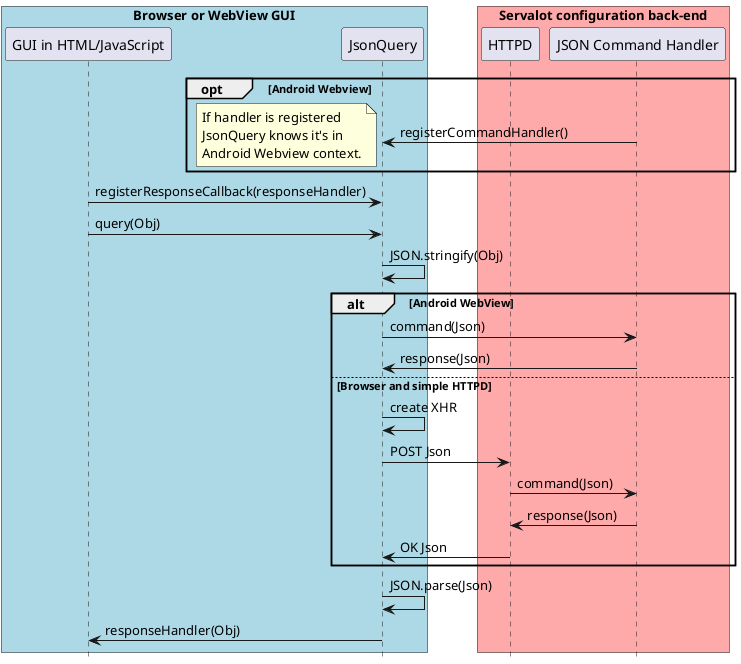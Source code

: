 @startuml
hide footbox

box "Browser or WebView GUI" #LightBlue
  participant "GUI in HTML/JavaScript" as gui
  participant JsonQuery
end box

box "Servalot configuration back-end" #FAA
  participant HTTPD
  participant "JSON Command Handler" as handler
end box

opt Android Webview
  handler -> JsonQuery: registerCommandHandler()
  note left: If handler is registered\nJsonQuery knows it's in\nAndroid Webview context.
end

gui -> JsonQuery: registerResponseCallback(responseHandler)
gui -> JsonQuery: query(Obj)
JsonQuery -> JsonQuery: JSON.stringify(Obj)

alt Android WebView
  JsonQuery -> handler: command(Json)
  handler -> JsonQuery: response(Json)
else Browser and simple HTTPD
  JsonQuery -> JsonQuery: create XHR
  JsonQuery -> HTTPD : POST Json
  HTTPD -> handler: command(Json)
  handler -> HTTPD: response(Json)
  HTTPD -> JsonQuery: OK Json
end

JsonQuery -> JsonQuery: JSON.parse(Json)
JsonQuery -> gui: responseHandler(Obj)
@enduml
